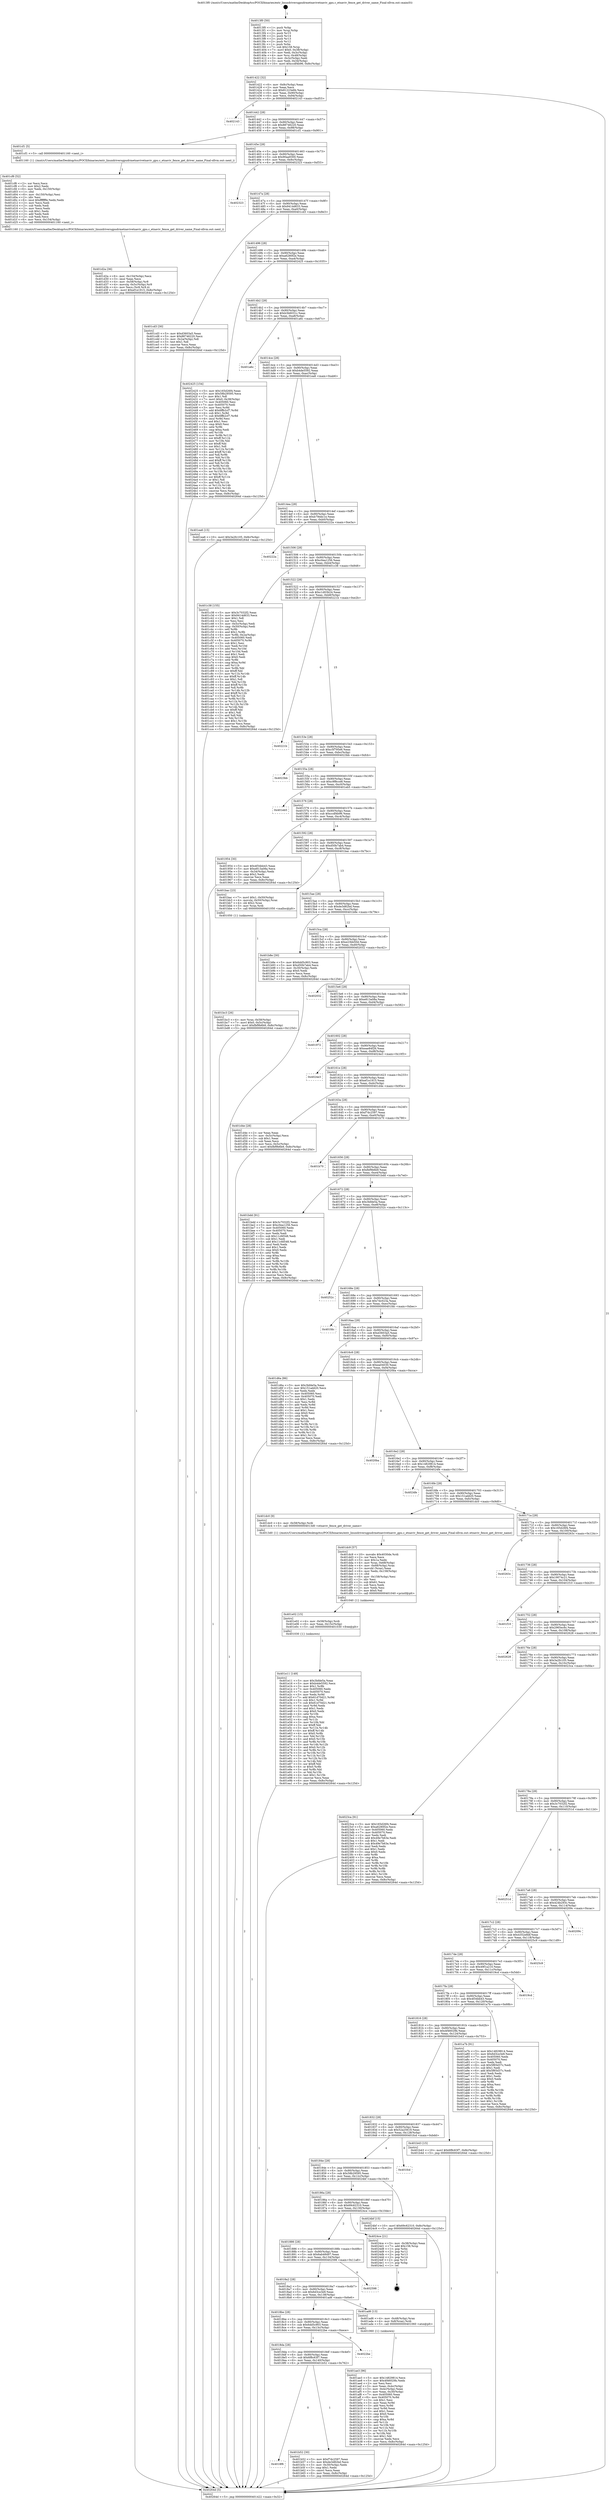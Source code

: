 digraph "0x4013f0" {
  label = "0x4013f0 (/mnt/c/Users/mathe/Desktop/tcc/POCII/binaries/extr_linuxdriversgpudrmetnavivetnaviv_gpu.c_etnaviv_fence_get_driver_name_Final-ollvm.out::main(0))"
  labelloc = "t"
  node[shape=record]

  Entry [label="",width=0.3,height=0.3,shape=circle,fillcolor=black,style=filled]
  "0x401422" [label="{
     0x401422 [32]\l
     | [instrs]\l
     &nbsp;&nbsp;0x401422 \<+6\>: mov -0x8c(%rbp),%eax\l
     &nbsp;&nbsp;0x401428 \<+2\>: mov %eax,%ecx\l
     &nbsp;&nbsp;0x40142a \<+6\>: sub $0x81223e6b,%ecx\l
     &nbsp;&nbsp;0x401430 \<+6\>: mov %eax,-0x90(%rbp)\l
     &nbsp;&nbsp;0x401436 \<+6\>: mov %ecx,-0x94(%rbp)\l
     &nbsp;&nbsp;0x40143c \<+6\>: je 0000000000402143 \<main+0xd53\>\l
  }"]
  "0x402143" [label="{
     0x402143\l
  }", style=dashed]
  "0x401442" [label="{
     0x401442 [28]\l
     | [instrs]\l
     &nbsp;&nbsp;0x401442 \<+5\>: jmp 0000000000401447 \<main+0x57\>\l
     &nbsp;&nbsp;0x401447 \<+6\>: mov -0x90(%rbp),%eax\l
     &nbsp;&nbsp;0x40144d \<+5\>: sub $0x88746220,%eax\l
     &nbsp;&nbsp;0x401452 \<+6\>: mov %eax,-0x98(%rbp)\l
     &nbsp;&nbsp;0x401458 \<+6\>: je 0000000000401cf1 \<main+0x901\>\l
  }"]
  Exit [label="",width=0.3,height=0.3,shape=circle,fillcolor=black,style=filled,peripheries=2]
  "0x401cf1" [label="{
     0x401cf1 [5]\l
     | [instrs]\l
     &nbsp;&nbsp;0x401cf1 \<+5\>: call 0000000000401160 \<next_i\>\l
     | [calls]\l
     &nbsp;&nbsp;0x401160 \{1\} (/mnt/c/Users/mathe/Desktop/tcc/POCII/binaries/extr_linuxdriversgpudrmetnavivetnaviv_gpu.c_etnaviv_fence_get_driver_name_Final-ollvm.out::next_i)\l
  }"]
  "0x40145e" [label="{
     0x40145e [28]\l
     | [instrs]\l
     &nbsp;&nbsp;0x40145e \<+5\>: jmp 0000000000401463 \<main+0x73\>\l
     &nbsp;&nbsp;0x401463 \<+6\>: mov -0x90(%rbp),%eax\l
     &nbsp;&nbsp;0x401469 \<+5\>: sub $0x90aa9300,%eax\l
     &nbsp;&nbsp;0x40146e \<+6\>: mov %eax,-0x9c(%rbp)\l
     &nbsp;&nbsp;0x401474 \<+6\>: je 0000000000402323 \<main+0xf33\>\l
  }"]
  "0x401e11" [label="{
     0x401e11 [149]\l
     | [instrs]\l
     &nbsp;&nbsp;0x401e11 \<+5\>: mov $0x3bfde5a,%eax\l
     &nbsp;&nbsp;0x401e16 \<+5\>: mov $0xb4de5592,%ecx\l
     &nbsp;&nbsp;0x401e1b \<+3\>: mov $0x1,%r8b\l
     &nbsp;&nbsp;0x401e1e \<+7\>: mov 0x405060,%edx\l
     &nbsp;&nbsp;0x401e25 \<+7\>: mov 0x405070,%esi\l
     &nbsp;&nbsp;0x401e2c \<+3\>: mov %edx,%r9d\l
     &nbsp;&nbsp;0x401e2f \<+7\>: add $0x61d70d21,%r9d\l
     &nbsp;&nbsp;0x401e36 \<+4\>: sub $0x1,%r9d\l
     &nbsp;&nbsp;0x401e3a \<+7\>: sub $0x61d70d21,%r9d\l
     &nbsp;&nbsp;0x401e41 \<+4\>: imul %r9d,%edx\l
     &nbsp;&nbsp;0x401e45 \<+3\>: and $0x1,%edx\l
     &nbsp;&nbsp;0x401e48 \<+3\>: cmp $0x0,%edx\l
     &nbsp;&nbsp;0x401e4b \<+4\>: sete %r10b\l
     &nbsp;&nbsp;0x401e4f \<+3\>: cmp $0xa,%esi\l
     &nbsp;&nbsp;0x401e52 \<+4\>: setl %r11b\l
     &nbsp;&nbsp;0x401e56 \<+3\>: mov %r10b,%bl\l
     &nbsp;&nbsp;0x401e59 \<+3\>: xor $0xff,%bl\l
     &nbsp;&nbsp;0x401e5c \<+3\>: mov %r11b,%r14b\l
     &nbsp;&nbsp;0x401e5f \<+4\>: xor $0xff,%r14b\l
     &nbsp;&nbsp;0x401e63 \<+4\>: xor $0x0,%r8b\l
     &nbsp;&nbsp;0x401e67 \<+3\>: mov %bl,%r15b\l
     &nbsp;&nbsp;0x401e6a \<+4\>: and $0x0,%r15b\l
     &nbsp;&nbsp;0x401e6e \<+3\>: and %r8b,%r10b\l
     &nbsp;&nbsp;0x401e71 \<+3\>: mov %r14b,%r12b\l
     &nbsp;&nbsp;0x401e74 \<+4\>: and $0x0,%r12b\l
     &nbsp;&nbsp;0x401e78 \<+3\>: and %r8b,%r11b\l
     &nbsp;&nbsp;0x401e7b \<+3\>: or %r10b,%r15b\l
     &nbsp;&nbsp;0x401e7e \<+3\>: or %r11b,%r12b\l
     &nbsp;&nbsp;0x401e81 \<+3\>: xor %r12b,%r15b\l
     &nbsp;&nbsp;0x401e84 \<+3\>: or %r14b,%bl\l
     &nbsp;&nbsp;0x401e87 \<+3\>: xor $0xff,%bl\l
     &nbsp;&nbsp;0x401e8a \<+4\>: or $0x0,%r8b\l
     &nbsp;&nbsp;0x401e8e \<+3\>: and %r8b,%bl\l
     &nbsp;&nbsp;0x401e91 \<+3\>: or %bl,%r15b\l
     &nbsp;&nbsp;0x401e94 \<+4\>: test $0x1,%r15b\l
     &nbsp;&nbsp;0x401e98 \<+3\>: cmovne %ecx,%eax\l
     &nbsp;&nbsp;0x401e9b \<+6\>: mov %eax,-0x8c(%rbp)\l
     &nbsp;&nbsp;0x401ea1 \<+5\>: jmp 000000000040264d \<main+0x125d\>\l
  }"]
  "0x402323" [label="{
     0x402323\l
  }", style=dashed]
  "0x40147a" [label="{
     0x40147a [28]\l
     | [instrs]\l
     &nbsp;&nbsp;0x40147a \<+5\>: jmp 000000000040147f \<main+0x8f\>\l
     &nbsp;&nbsp;0x40147f \<+6\>: mov -0x90(%rbp),%eax\l
     &nbsp;&nbsp;0x401485 \<+5\>: sub $0x9414d633,%eax\l
     &nbsp;&nbsp;0x40148a \<+6\>: mov %eax,-0xa0(%rbp)\l
     &nbsp;&nbsp;0x401490 \<+6\>: je 0000000000401cd3 \<main+0x8e3\>\l
  }"]
  "0x401e02" [label="{
     0x401e02 [15]\l
     | [instrs]\l
     &nbsp;&nbsp;0x401e02 \<+4\>: mov -0x58(%rbp),%rdi\l
     &nbsp;&nbsp;0x401e06 \<+6\>: mov %eax,-0x15c(%rbp)\l
     &nbsp;&nbsp;0x401e0c \<+5\>: call 0000000000401030 \<free@plt\>\l
     | [calls]\l
     &nbsp;&nbsp;0x401030 \{1\} (unknown)\l
  }"]
  "0x401cd3" [label="{
     0x401cd3 [30]\l
     | [instrs]\l
     &nbsp;&nbsp;0x401cd3 \<+5\>: mov $0xd3603a5,%eax\l
     &nbsp;&nbsp;0x401cd8 \<+5\>: mov $0x88746220,%ecx\l
     &nbsp;&nbsp;0x401cdd \<+3\>: mov -0x2a(%rbp),%dl\l
     &nbsp;&nbsp;0x401ce0 \<+3\>: test $0x1,%dl\l
     &nbsp;&nbsp;0x401ce3 \<+3\>: cmovne %ecx,%eax\l
     &nbsp;&nbsp;0x401ce6 \<+6\>: mov %eax,-0x8c(%rbp)\l
     &nbsp;&nbsp;0x401cec \<+5\>: jmp 000000000040264d \<main+0x125d\>\l
  }"]
  "0x401496" [label="{
     0x401496 [28]\l
     | [instrs]\l
     &nbsp;&nbsp;0x401496 \<+5\>: jmp 000000000040149b \<main+0xab\>\l
     &nbsp;&nbsp;0x40149b \<+6\>: mov -0x90(%rbp),%eax\l
     &nbsp;&nbsp;0x4014a1 \<+5\>: sub $0xa6280f2e,%eax\l
     &nbsp;&nbsp;0x4014a6 \<+6\>: mov %eax,-0xa4(%rbp)\l
     &nbsp;&nbsp;0x4014ac \<+6\>: je 0000000000402425 \<main+0x1035\>\l
  }"]
  "0x401dc9" [label="{
     0x401dc9 [57]\l
     | [instrs]\l
     &nbsp;&nbsp;0x401dc9 \<+10\>: movabs $0x4030de,%rdi\l
     &nbsp;&nbsp;0x401dd3 \<+2\>: xor %ecx,%ecx\l
     &nbsp;&nbsp;0x401dd5 \<+5\>: mov $0x1a,%edx\l
     &nbsp;&nbsp;0x401dda \<+4\>: mov %rax,-0x68(%rbp)\l
     &nbsp;&nbsp;0x401dde \<+4\>: mov -0x68(%rbp),%rax\l
     &nbsp;&nbsp;0x401de2 \<+3\>: movsbl (%rax),%eax\l
     &nbsp;&nbsp;0x401de5 \<+6\>: mov %edx,-0x158(%rbp)\l
     &nbsp;&nbsp;0x401deb \<+1\>: cltd\l
     &nbsp;&nbsp;0x401dec \<+6\>: mov -0x158(%rbp),%esi\l
     &nbsp;&nbsp;0x401df2 \<+2\>: idiv %esi\l
     &nbsp;&nbsp;0x401df4 \<+3\>: sub $0x61,%ecx\l
     &nbsp;&nbsp;0x401df7 \<+2\>: sub %ecx,%edx\l
     &nbsp;&nbsp;0x401df9 \<+2\>: mov %edx,%esi\l
     &nbsp;&nbsp;0x401dfb \<+2\>: mov $0x0,%al\l
     &nbsp;&nbsp;0x401dfd \<+5\>: call 0000000000401040 \<printf@plt\>\l
     | [calls]\l
     &nbsp;&nbsp;0x401040 \{1\} (unknown)\l
  }"]
  "0x402425" [label="{
     0x402425 [154]\l
     | [instrs]\l
     &nbsp;&nbsp;0x402425 \<+5\>: mov $0x165d26f4,%eax\l
     &nbsp;&nbsp;0x40242a \<+5\>: mov $0x58b29595,%ecx\l
     &nbsp;&nbsp;0x40242f \<+2\>: mov $0x1,%dl\l
     &nbsp;&nbsp;0x402431 \<+7\>: movl $0x0,-0x38(%rbp)\l
     &nbsp;&nbsp;0x402438 \<+7\>: mov 0x405060,%esi\l
     &nbsp;&nbsp;0x40243f \<+7\>: mov 0x405070,%edi\l
     &nbsp;&nbsp;0x402446 \<+3\>: mov %esi,%r8d\l
     &nbsp;&nbsp;0x402449 \<+7\>: add $0x6ffb2cf7,%r8d\l
     &nbsp;&nbsp;0x402450 \<+4\>: sub $0x1,%r8d\l
     &nbsp;&nbsp;0x402454 \<+7\>: sub $0x6ffb2cf7,%r8d\l
     &nbsp;&nbsp;0x40245b \<+4\>: imul %r8d,%esi\l
     &nbsp;&nbsp;0x40245f \<+3\>: and $0x1,%esi\l
     &nbsp;&nbsp;0x402462 \<+3\>: cmp $0x0,%esi\l
     &nbsp;&nbsp;0x402465 \<+4\>: sete %r9b\l
     &nbsp;&nbsp;0x402469 \<+3\>: cmp $0xa,%edi\l
     &nbsp;&nbsp;0x40246c \<+4\>: setl %r10b\l
     &nbsp;&nbsp;0x402470 \<+3\>: mov %r9b,%r11b\l
     &nbsp;&nbsp;0x402473 \<+4\>: xor $0xff,%r11b\l
     &nbsp;&nbsp;0x402477 \<+3\>: mov %r10b,%bl\l
     &nbsp;&nbsp;0x40247a \<+3\>: xor $0xff,%bl\l
     &nbsp;&nbsp;0x40247d \<+3\>: xor $0x1,%dl\l
     &nbsp;&nbsp;0x402480 \<+3\>: mov %r11b,%r14b\l
     &nbsp;&nbsp;0x402483 \<+4\>: and $0xff,%r14b\l
     &nbsp;&nbsp;0x402487 \<+3\>: and %dl,%r9b\l
     &nbsp;&nbsp;0x40248a \<+3\>: mov %bl,%r15b\l
     &nbsp;&nbsp;0x40248d \<+4\>: and $0xff,%r15b\l
     &nbsp;&nbsp;0x402491 \<+3\>: and %dl,%r10b\l
     &nbsp;&nbsp;0x402494 \<+3\>: or %r9b,%r14b\l
     &nbsp;&nbsp;0x402497 \<+3\>: or %r10b,%r15b\l
     &nbsp;&nbsp;0x40249a \<+3\>: xor %r15b,%r14b\l
     &nbsp;&nbsp;0x40249d \<+3\>: or %bl,%r11b\l
     &nbsp;&nbsp;0x4024a0 \<+4\>: xor $0xff,%r11b\l
     &nbsp;&nbsp;0x4024a4 \<+3\>: or $0x1,%dl\l
     &nbsp;&nbsp;0x4024a7 \<+3\>: and %dl,%r11b\l
     &nbsp;&nbsp;0x4024aa \<+3\>: or %r11b,%r14b\l
     &nbsp;&nbsp;0x4024ad \<+4\>: test $0x1,%r14b\l
     &nbsp;&nbsp;0x4024b1 \<+3\>: cmovne %ecx,%eax\l
     &nbsp;&nbsp;0x4024b4 \<+6\>: mov %eax,-0x8c(%rbp)\l
     &nbsp;&nbsp;0x4024ba \<+5\>: jmp 000000000040264d \<main+0x125d\>\l
  }"]
  "0x4014b2" [label="{
     0x4014b2 [28]\l
     | [instrs]\l
     &nbsp;&nbsp;0x4014b2 \<+5\>: jmp 00000000004014b7 \<main+0xc7\>\l
     &nbsp;&nbsp;0x4014b7 \<+6\>: mov -0x90(%rbp),%eax\l
     &nbsp;&nbsp;0x4014bd \<+5\>: sub $0xb3b6031c,%eax\l
     &nbsp;&nbsp;0x4014c2 \<+6\>: mov %eax,-0xa8(%rbp)\l
     &nbsp;&nbsp;0x4014c8 \<+6\>: je 0000000000401a6c \<main+0x67c\>\l
  }"]
  "0x401d2a" [label="{
     0x401d2a [36]\l
     | [instrs]\l
     &nbsp;&nbsp;0x401d2a \<+6\>: mov -0x154(%rbp),%ecx\l
     &nbsp;&nbsp;0x401d30 \<+3\>: imul %eax,%ecx\l
     &nbsp;&nbsp;0x401d33 \<+4\>: mov -0x58(%rbp),%r8\l
     &nbsp;&nbsp;0x401d37 \<+4\>: movslq -0x5c(%rbp),%r9\l
     &nbsp;&nbsp;0x401d3b \<+4\>: mov %ecx,(%r8,%r9,4)\l
     &nbsp;&nbsp;0x401d3f \<+10\>: movl $0xef1e1915,-0x8c(%rbp)\l
     &nbsp;&nbsp;0x401d49 \<+5\>: jmp 000000000040264d \<main+0x125d\>\l
  }"]
  "0x401a6c" [label="{
     0x401a6c\l
  }", style=dashed]
  "0x4014ce" [label="{
     0x4014ce [28]\l
     | [instrs]\l
     &nbsp;&nbsp;0x4014ce \<+5\>: jmp 00000000004014d3 \<main+0xe3\>\l
     &nbsp;&nbsp;0x4014d3 \<+6\>: mov -0x90(%rbp),%eax\l
     &nbsp;&nbsp;0x4014d9 \<+5\>: sub $0xb4de5592,%eax\l
     &nbsp;&nbsp;0x4014de \<+6\>: mov %eax,-0xac(%rbp)\l
     &nbsp;&nbsp;0x4014e4 \<+6\>: je 0000000000401ea6 \<main+0xab6\>\l
  }"]
  "0x401cf6" [label="{
     0x401cf6 [52]\l
     | [instrs]\l
     &nbsp;&nbsp;0x401cf6 \<+2\>: xor %ecx,%ecx\l
     &nbsp;&nbsp;0x401cf8 \<+5\>: mov $0x2,%edx\l
     &nbsp;&nbsp;0x401cfd \<+6\>: mov %edx,-0x150(%rbp)\l
     &nbsp;&nbsp;0x401d03 \<+1\>: cltd\l
     &nbsp;&nbsp;0x401d04 \<+6\>: mov -0x150(%rbp),%esi\l
     &nbsp;&nbsp;0x401d0a \<+2\>: idiv %esi\l
     &nbsp;&nbsp;0x401d0c \<+6\>: imul $0xfffffffe,%edx,%edx\l
     &nbsp;&nbsp;0x401d12 \<+2\>: mov %ecx,%edi\l
     &nbsp;&nbsp;0x401d14 \<+2\>: sub %edx,%edi\l
     &nbsp;&nbsp;0x401d16 \<+2\>: mov %ecx,%edx\l
     &nbsp;&nbsp;0x401d18 \<+3\>: sub $0x1,%edx\l
     &nbsp;&nbsp;0x401d1b \<+2\>: add %edx,%edi\l
     &nbsp;&nbsp;0x401d1d \<+2\>: sub %edi,%ecx\l
     &nbsp;&nbsp;0x401d1f \<+6\>: mov %ecx,-0x154(%rbp)\l
     &nbsp;&nbsp;0x401d25 \<+5\>: call 0000000000401160 \<next_i\>\l
     | [calls]\l
     &nbsp;&nbsp;0x401160 \{1\} (/mnt/c/Users/mathe/Desktop/tcc/POCII/binaries/extr_linuxdriversgpudrmetnavivetnaviv_gpu.c_etnaviv_fence_get_driver_name_Final-ollvm.out::next_i)\l
  }"]
  "0x401ea6" [label="{
     0x401ea6 [15]\l
     | [instrs]\l
     &nbsp;&nbsp;0x401ea6 \<+10\>: movl $0x3a2fc105,-0x8c(%rbp)\l
     &nbsp;&nbsp;0x401eb0 \<+5\>: jmp 000000000040264d \<main+0x125d\>\l
  }"]
  "0x4014ea" [label="{
     0x4014ea [28]\l
     | [instrs]\l
     &nbsp;&nbsp;0x4014ea \<+5\>: jmp 00000000004014ef \<main+0xff\>\l
     &nbsp;&nbsp;0x4014ef \<+6\>: mov -0x90(%rbp),%eax\l
     &nbsp;&nbsp;0x4014f5 \<+5\>: sub $0xb79ddc1e,%eax\l
     &nbsp;&nbsp;0x4014fa \<+6\>: mov %eax,-0xb0(%rbp)\l
     &nbsp;&nbsp;0x401500 \<+6\>: je 000000000040222a \<main+0xe3a\>\l
  }"]
  "0x401bc3" [label="{
     0x401bc3 [26]\l
     | [instrs]\l
     &nbsp;&nbsp;0x401bc3 \<+4\>: mov %rax,-0x58(%rbp)\l
     &nbsp;&nbsp;0x401bc7 \<+7\>: movl $0x0,-0x5c(%rbp)\l
     &nbsp;&nbsp;0x401bce \<+10\>: movl $0xfbf9b6b9,-0x8c(%rbp)\l
     &nbsp;&nbsp;0x401bd8 \<+5\>: jmp 000000000040264d \<main+0x125d\>\l
  }"]
  "0x40222a" [label="{
     0x40222a\l
  }", style=dashed]
  "0x401506" [label="{
     0x401506 [28]\l
     | [instrs]\l
     &nbsp;&nbsp;0x401506 \<+5\>: jmp 000000000040150b \<main+0x11b\>\l
     &nbsp;&nbsp;0x40150b \<+6\>: mov -0x90(%rbp),%eax\l
     &nbsp;&nbsp;0x401511 \<+5\>: sub $0xc0ea1256,%eax\l
     &nbsp;&nbsp;0x401516 \<+6\>: mov %eax,-0xb4(%rbp)\l
     &nbsp;&nbsp;0x40151c \<+6\>: je 0000000000401c38 \<main+0x848\>\l
  }"]
  "0x4018f6" [label="{
     0x4018f6\l
  }", style=dashed]
  "0x401c38" [label="{
     0x401c38 [155]\l
     | [instrs]\l
     &nbsp;&nbsp;0x401c38 \<+5\>: mov $0x3c7032f2,%eax\l
     &nbsp;&nbsp;0x401c3d \<+5\>: mov $0x9414d633,%ecx\l
     &nbsp;&nbsp;0x401c42 \<+2\>: mov $0x1,%dl\l
     &nbsp;&nbsp;0x401c44 \<+2\>: xor %esi,%esi\l
     &nbsp;&nbsp;0x401c46 \<+3\>: mov -0x5c(%rbp),%edi\l
     &nbsp;&nbsp;0x401c49 \<+3\>: cmp -0x50(%rbp),%edi\l
     &nbsp;&nbsp;0x401c4c \<+4\>: setl %r8b\l
     &nbsp;&nbsp;0x401c50 \<+4\>: and $0x1,%r8b\l
     &nbsp;&nbsp;0x401c54 \<+4\>: mov %r8b,-0x2a(%rbp)\l
     &nbsp;&nbsp;0x401c58 \<+7\>: mov 0x405060,%edi\l
     &nbsp;&nbsp;0x401c5f \<+8\>: mov 0x405070,%r9d\l
     &nbsp;&nbsp;0x401c67 \<+3\>: sub $0x1,%esi\l
     &nbsp;&nbsp;0x401c6a \<+3\>: mov %edi,%r10d\l
     &nbsp;&nbsp;0x401c6d \<+3\>: add %esi,%r10d\l
     &nbsp;&nbsp;0x401c70 \<+4\>: imul %r10d,%edi\l
     &nbsp;&nbsp;0x401c74 \<+3\>: and $0x1,%edi\l
     &nbsp;&nbsp;0x401c77 \<+3\>: cmp $0x0,%edi\l
     &nbsp;&nbsp;0x401c7a \<+4\>: sete %r8b\l
     &nbsp;&nbsp;0x401c7e \<+4\>: cmp $0xa,%r9d\l
     &nbsp;&nbsp;0x401c82 \<+4\>: setl %r11b\l
     &nbsp;&nbsp;0x401c86 \<+3\>: mov %r8b,%bl\l
     &nbsp;&nbsp;0x401c89 \<+3\>: xor $0xff,%bl\l
     &nbsp;&nbsp;0x401c8c \<+3\>: mov %r11b,%r14b\l
     &nbsp;&nbsp;0x401c8f \<+4\>: xor $0xff,%r14b\l
     &nbsp;&nbsp;0x401c93 \<+3\>: xor $0x1,%dl\l
     &nbsp;&nbsp;0x401c96 \<+3\>: mov %bl,%r15b\l
     &nbsp;&nbsp;0x401c99 \<+4\>: and $0xff,%r15b\l
     &nbsp;&nbsp;0x401c9d \<+3\>: and %dl,%r8b\l
     &nbsp;&nbsp;0x401ca0 \<+3\>: mov %r14b,%r12b\l
     &nbsp;&nbsp;0x401ca3 \<+4\>: and $0xff,%r12b\l
     &nbsp;&nbsp;0x401ca7 \<+3\>: and %dl,%r11b\l
     &nbsp;&nbsp;0x401caa \<+3\>: or %r8b,%r15b\l
     &nbsp;&nbsp;0x401cad \<+3\>: or %r11b,%r12b\l
     &nbsp;&nbsp;0x401cb0 \<+3\>: xor %r12b,%r15b\l
     &nbsp;&nbsp;0x401cb3 \<+3\>: or %r14b,%bl\l
     &nbsp;&nbsp;0x401cb6 \<+3\>: xor $0xff,%bl\l
     &nbsp;&nbsp;0x401cb9 \<+3\>: or $0x1,%dl\l
     &nbsp;&nbsp;0x401cbc \<+2\>: and %dl,%bl\l
     &nbsp;&nbsp;0x401cbe \<+3\>: or %bl,%r15b\l
     &nbsp;&nbsp;0x401cc1 \<+4\>: test $0x1,%r15b\l
     &nbsp;&nbsp;0x401cc5 \<+3\>: cmovne %ecx,%eax\l
     &nbsp;&nbsp;0x401cc8 \<+6\>: mov %eax,-0x8c(%rbp)\l
     &nbsp;&nbsp;0x401cce \<+5\>: jmp 000000000040264d \<main+0x125d\>\l
  }"]
  "0x401522" [label="{
     0x401522 [28]\l
     | [instrs]\l
     &nbsp;&nbsp;0x401522 \<+5\>: jmp 0000000000401527 \<main+0x137\>\l
     &nbsp;&nbsp;0x401527 \<+6\>: mov -0x90(%rbp),%eax\l
     &nbsp;&nbsp;0x40152d \<+5\>: sub $0xc1d03b24,%eax\l
     &nbsp;&nbsp;0x401532 \<+6\>: mov %eax,-0xb8(%rbp)\l
     &nbsp;&nbsp;0x401538 \<+6\>: je 000000000040221b \<main+0xe2b\>\l
  }"]
  "0x401b52" [label="{
     0x401b52 [30]\l
     | [instrs]\l
     &nbsp;&nbsp;0x401b52 \<+5\>: mov $0xf7dc2597,%eax\l
     &nbsp;&nbsp;0x401b57 \<+5\>: mov $0xde3d82bd,%ecx\l
     &nbsp;&nbsp;0x401b5c \<+3\>: mov -0x30(%rbp),%edx\l
     &nbsp;&nbsp;0x401b5f \<+3\>: cmp $0x1,%edx\l
     &nbsp;&nbsp;0x401b62 \<+3\>: cmovl %ecx,%eax\l
     &nbsp;&nbsp;0x401b65 \<+6\>: mov %eax,-0x8c(%rbp)\l
     &nbsp;&nbsp;0x401b6b \<+5\>: jmp 000000000040264d \<main+0x125d\>\l
  }"]
  "0x40221b" [label="{
     0x40221b\l
  }", style=dashed]
  "0x40153e" [label="{
     0x40153e [28]\l
     | [instrs]\l
     &nbsp;&nbsp;0x40153e \<+5\>: jmp 0000000000401543 \<main+0x153\>\l
     &nbsp;&nbsp;0x401543 \<+6\>: mov -0x90(%rbp),%eax\l
     &nbsp;&nbsp;0x401549 \<+5\>: sub $0xc5f795e6,%eax\l
     &nbsp;&nbsp;0x40154e \<+6\>: mov %eax,-0xbc(%rbp)\l
     &nbsp;&nbsp;0x401554 \<+6\>: je 00000000004023bb \<main+0xfcb\>\l
  }"]
  "0x4018da" [label="{
     0x4018da [28]\l
     | [instrs]\l
     &nbsp;&nbsp;0x4018da \<+5\>: jmp 00000000004018df \<main+0x4ef\>\l
     &nbsp;&nbsp;0x4018df \<+6\>: mov -0x90(%rbp),%eax\l
     &nbsp;&nbsp;0x4018e5 \<+5\>: sub $0x6f8c63f7,%eax\l
     &nbsp;&nbsp;0x4018ea \<+6\>: mov %eax,-0x140(%rbp)\l
     &nbsp;&nbsp;0x4018f0 \<+6\>: je 0000000000401b52 \<main+0x762\>\l
  }"]
  "0x4023bb" [label="{
     0x4023bb\l
  }", style=dashed]
  "0x40155a" [label="{
     0x40155a [28]\l
     | [instrs]\l
     &nbsp;&nbsp;0x40155a \<+5\>: jmp 000000000040155f \<main+0x16f\>\l
     &nbsp;&nbsp;0x40155f \<+6\>: mov -0x90(%rbp),%eax\l
     &nbsp;&nbsp;0x401565 \<+5\>: sub $0xc9f8cce8,%eax\l
     &nbsp;&nbsp;0x40156a \<+6\>: mov %eax,-0xc0(%rbp)\l
     &nbsp;&nbsp;0x401570 \<+6\>: je 0000000000401eb5 \<main+0xac5\>\l
  }"]
  "0x4022be" [label="{
     0x4022be\l
  }", style=dashed]
  "0x401eb5" [label="{
     0x401eb5\l
  }", style=dashed]
  "0x401576" [label="{
     0x401576 [28]\l
     | [instrs]\l
     &nbsp;&nbsp;0x401576 \<+5\>: jmp 000000000040157b \<main+0x18b\>\l
     &nbsp;&nbsp;0x40157b \<+6\>: mov -0x90(%rbp),%eax\l
     &nbsp;&nbsp;0x401581 \<+5\>: sub $0xccdf4b96,%eax\l
     &nbsp;&nbsp;0x401586 \<+6\>: mov %eax,-0xc4(%rbp)\l
     &nbsp;&nbsp;0x40158c \<+6\>: je 0000000000401954 \<main+0x564\>\l
  }"]
  "0x401ae3" [label="{
     0x401ae3 [96]\l
     | [instrs]\l
     &nbsp;&nbsp;0x401ae3 \<+5\>: mov $0x14829814,%ecx\l
     &nbsp;&nbsp;0x401ae8 \<+5\>: mov $0x4f46029b,%edx\l
     &nbsp;&nbsp;0x401aed \<+2\>: xor %esi,%esi\l
     &nbsp;&nbsp;0x401aef \<+3\>: mov %eax,-0x4c(%rbp)\l
     &nbsp;&nbsp;0x401af2 \<+3\>: mov -0x4c(%rbp),%eax\l
     &nbsp;&nbsp;0x401af5 \<+3\>: mov %eax,-0x30(%rbp)\l
     &nbsp;&nbsp;0x401af8 \<+7\>: mov 0x405060,%eax\l
     &nbsp;&nbsp;0x401aff \<+8\>: mov 0x405070,%r8d\l
     &nbsp;&nbsp;0x401b07 \<+3\>: sub $0x1,%esi\l
     &nbsp;&nbsp;0x401b0a \<+3\>: mov %eax,%r9d\l
     &nbsp;&nbsp;0x401b0d \<+3\>: add %esi,%r9d\l
     &nbsp;&nbsp;0x401b10 \<+4\>: imul %r9d,%eax\l
     &nbsp;&nbsp;0x401b14 \<+3\>: and $0x1,%eax\l
     &nbsp;&nbsp;0x401b17 \<+3\>: cmp $0x0,%eax\l
     &nbsp;&nbsp;0x401b1a \<+4\>: sete %r10b\l
     &nbsp;&nbsp;0x401b1e \<+4\>: cmp $0xa,%r8d\l
     &nbsp;&nbsp;0x401b22 \<+4\>: setl %r11b\l
     &nbsp;&nbsp;0x401b26 \<+3\>: mov %r10b,%bl\l
     &nbsp;&nbsp;0x401b29 \<+3\>: and %r11b,%bl\l
     &nbsp;&nbsp;0x401b2c \<+3\>: xor %r11b,%r10b\l
     &nbsp;&nbsp;0x401b2f \<+3\>: or %r10b,%bl\l
     &nbsp;&nbsp;0x401b32 \<+3\>: test $0x1,%bl\l
     &nbsp;&nbsp;0x401b35 \<+3\>: cmovne %edx,%ecx\l
     &nbsp;&nbsp;0x401b38 \<+6\>: mov %ecx,-0x8c(%rbp)\l
     &nbsp;&nbsp;0x401b3e \<+5\>: jmp 000000000040264d \<main+0x125d\>\l
  }"]
  "0x401954" [label="{
     0x401954 [30]\l
     | [instrs]\l
     &nbsp;&nbsp;0x401954 \<+5\>: mov $0x4f34bb43,%eax\l
     &nbsp;&nbsp;0x401959 \<+5\>: mov $0xe813a08a,%ecx\l
     &nbsp;&nbsp;0x40195e \<+3\>: mov -0x34(%rbp),%edx\l
     &nbsp;&nbsp;0x401961 \<+3\>: cmp $0x2,%edx\l
     &nbsp;&nbsp;0x401964 \<+3\>: cmovne %ecx,%eax\l
     &nbsp;&nbsp;0x401967 \<+6\>: mov %eax,-0x8c(%rbp)\l
     &nbsp;&nbsp;0x40196d \<+5\>: jmp 000000000040264d \<main+0x125d\>\l
  }"]
  "0x401592" [label="{
     0x401592 [28]\l
     | [instrs]\l
     &nbsp;&nbsp;0x401592 \<+5\>: jmp 0000000000401597 \<main+0x1a7\>\l
     &nbsp;&nbsp;0x401597 \<+6\>: mov -0x90(%rbp),%eax\l
     &nbsp;&nbsp;0x40159d \<+5\>: sub $0xd50b7ab4,%eax\l
     &nbsp;&nbsp;0x4015a2 \<+6\>: mov %eax,-0xc8(%rbp)\l
     &nbsp;&nbsp;0x4015a8 \<+6\>: je 0000000000401bac \<main+0x7bc\>\l
  }"]
  "0x40264d" [label="{
     0x40264d [5]\l
     | [instrs]\l
     &nbsp;&nbsp;0x40264d \<+5\>: jmp 0000000000401422 \<main+0x32\>\l
  }"]
  "0x4013f0" [label="{
     0x4013f0 [50]\l
     | [instrs]\l
     &nbsp;&nbsp;0x4013f0 \<+1\>: push %rbp\l
     &nbsp;&nbsp;0x4013f1 \<+3\>: mov %rsp,%rbp\l
     &nbsp;&nbsp;0x4013f4 \<+2\>: push %r15\l
     &nbsp;&nbsp;0x4013f6 \<+2\>: push %r14\l
     &nbsp;&nbsp;0x4013f8 \<+2\>: push %r13\l
     &nbsp;&nbsp;0x4013fa \<+2\>: push %r12\l
     &nbsp;&nbsp;0x4013fc \<+1\>: push %rbx\l
     &nbsp;&nbsp;0x4013fd \<+7\>: sub $0x158,%rsp\l
     &nbsp;&nbsp;0x401404 \<+7\>: movl $0x0,-0x38(%rbp)\l
     &nbsp;&nbsp;0x40140b \<+3\>: mov %edi,-0x3c(%rbp)\l
     &nbsp;&nbsp;0x40140e \<+4\>: mov %rsi,-0x48(%rbp)\l
     &nbsp;&nbsp;0x401412 \<+3\>: mov -0x3c(%rbp),%edi\l
     &nbsp;&nbsp;0x401415 \<+3\>: mov %edi,-0x34(%rbp)\l
     &nbsp;&nbsp;0x401418 \<+10\>: movl $0xccdf4b96,-0x8c(%rbp)\l
  }"]
  "0x4018be" [label="{
     0x4018be [28]\l
     | [instrs]\l
     &nbsp;&nbsp;0x4018be \<+5\>: jmp 00000000004018c3 \<main+0x4d3\>\l
     &nbsp;&nbsp;0x4018c3 \<+6\>: mov -0x90(%rbp),%eax\l
     &nbsp;&nbsp;0x4018c9 \<+5\>: sub $0x6dd5c903,%eax\l
     &nbsp;&nbsp;0x4018ce \<+6\>: mov %eax,-0x13c(%rbp)\l
     &nbsp;&nbsp;0x4018d4 \<+6\>: je 00000000004022be \<main+0xece\>\l
  }"]
  "0x401bac" [label="{
     0x401bac [23]\l
     | [instrs]\l
     &nbsp;&nbsp;0x401bac \<+7\>: movl $0x1,-0x50(%rbp)\l
     &nbsp;&nbsp;0x401bb3 \<+4\>: movslq -0x50(%rbp),%rax\l
     &nbsp;&nbsp;0x401bb7 \<+4\>: shl $0x2,%rax\l
     &nbsp;&nbsp;0x401bbb \<+3\>: mov %rax,%rdi\l
     &nbsp;&nbsp;0x401bbe \<+5\>: call 0000000000401050 \<malloc@plt\>\l
     | [calls]\l
     &nbsp;&nbsp;0x401050 \{1\} (unknown)\l
  }"]
  "0x4015ae" [label="{
     0x4015ae [28]\l
     | [instrs]\l
     &nbsp;&nbsp;0x4015ae \<+5\>: jmp 00000000004015b3 \<main+0x1c3\>\l
     &nbsp;&nbsp;0x4015b3 \<+6\>: mov -0x90(%rbp),%eax\l
     &nbsp;&nbsp;0x4015b9 \<+5\>: sub $0xde3d82bd,%eax\l
     &nbsp;&nbsp;0x4015be \<+6\>: mov %eax,-0xcc(%rbp)\l
     &nbsp;&nbsp;0x4015c4 \<+6\>: je 0000000000401b8e \<main+0x79e\>\l
  }"]
  "0x401ad6" [label="{
     0x401ad6 [13]\l
     | [instrs]\l
     &nbsp;&nbsp;0x401ad6 \<+4\>: mov -0x48(%rbp),%rax\l
     &nbsp;&nbsp;0x401ada \<+4\>: mov 0x8(%rax),%rdi\l
     &nbsp;&nbsp;0x401ade \<+5\>: call 0000000000401060 \<atoi@plt\>\l
     | [calls]\l
     &nbsp;&nbsp;0x401060 \{1\} (unknown)\l
  }"]
  "0x401b8e" [label="{
     0x401b8e [30]\l
     | [instrs]\l
     &nbsp;&nbsp;0x401b8e \<+5\>: mov $0x6dd5c903,%eax\l
     &nbsp;&nbsp;0x401b93 \<+5\>: mov $0xd50b7ab4,%ecx\l
     &nbsp;&nbsp;0x401b98 \<+3\>: mov -0x30(%rbp),%edx\l
     &nbsp;&nbsp;0x401b9b \<+3\>: cmp $0x0,%edx\l
     &nbsp;&nbsp;0x401b9e \<+3\>: cmove %ecx,%eax\l
     &nbsp;&nbsp;0x401ba1 \<+6\>: mov %eax,-0x8c(%rbp)\l
     &nbsp;&nbsp;0x401ba7 \<+5\>: jmp 000000000040264d \<main+0x125d\>\l
  }"]
  "0x4015ca" [label="{
     0x4015ca [28]\l
     | [instrs]\l
     &nbsp;&nbsp;0x4015ca \<+5\>: jmp 00000000004015cf \<main+0x1df\>\l
     &nbsp;&nbsp;0x4015cf \<+6\>: mov -0x90(%rbp),%eax\l
     &nbsp;&nbsp;0x4015d5 \<+5\>: sub $0xe23bb50d,%eax\l
     &nbsp;&nbsp;0x4015da \<+6\>: mov %eax,-0xd0(%rbp)\l
     &nbsp;&nbsp;0x4015e0 \<+6\>: je 0000000000402032 \<main+0xc42\>\l
  }"]
  "0x4018a2" [label="{
     0x4018a2 [28]\l
     | [instrs]\l
     &nbsp;&nbsp;0x4018a2 \<+5\>: jmp 00000000004018a7 \<main+0x4b7\>\l
     &nbsp;&nbsp;0x4018a7 \<+6\>: mov -0x90(%rbp),%eax\l
     &nbsp;&nbsp;0x4018ad \<+5\>: sub $0x6d3ce3e9,%eax\l
     &nbsp;&nbsp;0x4018b2 \<+6\>: mov %eax,-0x138(%rbp)\l
     &nbsp;&nbsp;0x4018b8 \<+6\>: je 0000000000401ad6 \<main+0x6e6\>\l
  }"]
  "0x402032" [label="{
     0x402032\l
  }", style=dashed]
  "0x4015e6" [label="{
     0x4015e6 [28]\l
     | [instrs]\l
     &nbsp;&nbsp;0x4015e6 \<+5\>: jmp 00000000004015eb \<main+0x1fb\>\l
     &nbsp;&nbsp;0x4015eb \<+6\>: mov -0x90(%rbp),%eax\l
     &nbsp;&nbsp;0x4015f1 \<+5\>: sub $0xe813a08a,%eax\l
     &nbsp;&nbsp;0x4015f6 \<+6\>: mov %eax,-0xd4(%rbp)\l
     &nbsp;&nbsp;0x4015fc \<+6\>: je 0000000000401972 \<main+0x582\>\l
  }"]
  "0x402598" [label="{
     0x402598\l
  }", style=dashed]
  "0x401972" [label="{
     0x401972\l
  }", style=dashed]
  "0x401602" [label="{
     0x401602 [28]\l
     | [instrs]\l
     &nbsp;&nbsp;0x401602 \<+5\>: jmp 0000000000401607 \<main+0x217\>\l
     &nbsp;&nbsp;0x401607 \<+6\>: mov -0x90(%rbp),%eax\l
     &nbsp;&nbsp;0x40160d \<+5\>: sub $0xeae84f26,%eax\l
     &nbsp;&nbsp;0x401612 \<+6\>: mov %eax,-0xd8(%rbp)\l
     &nbsp;&nbsp;0x401618 \<+6\>: je 00000000004024e3 \<main+0x10f3\>\l
  }"]
  "0x401886" [label="{
     0x401886 [28]\l
     | [instrs]\l
     &nbsp;&nbsp;0x401886 \<+5\>: jmp 000000000040188b \<main+0x49b\>\l
     &nbsp;&nbsp;0x40188b \<+6\>: mov -0x90(%rbp),%eax\l
     &nbsp;&nbsp;0x401891 \<+5\>: sub $0x6ab48497,%eax\l
     &nbsp;&nbsp;0x401896 \<+6\>: mov %eax,-0x134(%rbp)\l
     &nbsp;&nbsp;0x40189c \<+6\>: je 0000000000402598 \<main+0x11a8\>\l
  }"]
  "0x4024e3" [label="{
     0x4024e3\l
  }", style=dashed]
  "0x40161e" [label="{
     0x40161e [28]\l
     | [instrs]\l
     &nbsp;&nbsp;0x40161e \<+5\>: jmp 0000000000401623 \<main+0x233\>\l
     &nbsp;&nbsp;0x401623 \<+6\>: mov -0x90(%rbp),%eax\l
     &nbsp;&nbsp;0x401629 \<+5\>: sub $0xef1e1915,%eax\l
     &nbsp;&nbsp;0x40162e \<+6\>: mov %eax,-0xdc(%rbp)\l
     &nbsp;&nbsp;0x401634 \<+6\>: je 0000000000401d4e \<main+0x95e\>\l
  }"]
  "0x4024ce" [label="{
     0x4024ce [21]\l
     | [instrs]\l
     &nbsp;&nbsp;0x4024ce \<+3\>: mov -0x38(%rbp),%eax\l
     &nbsp;&nbsp;0x4024d1 \<+7\>: add $0x158,%rsp\l
     &nbsp;&nbsp;0x4024d8 \<+1\>: pop %rbx\l
     &nbsp;&nbsp;0x4024d9 \<+2\>: pop %r12\l
     &nbsp;&nbsp;0x4024db \<+2\>: pop %r13\l
     &nbsp;&nbsp;0x4024dd \<+2\>: pop %r14\l
     &nbsp;&nbsp;0x4024df \<+2\>: pop %r15\l
     &nbsp;&nbsp;0x4024e1 \<+1\>: pop %rbp\l
     &nbsp;&nbsp;0x4024e2 \<+1\>: ret\l
  }"]
  "0x401d4e" [label="{
     0x401d4e [28]\l
     | [instrs]\l
     &nbsp;&nbsp;0x401d4e \<+2\>: xor %eax,%eax\l
     &nbsp;&nbsp;0x401d50 \<+3\>: mov -0x5c(%rbp),%ecx\l
     &nbsp;&nbsp;0x401d53 \<+3\>: sub $0x1,%eax\l
     &nbsp;&nbsp;0x401d56 \<+2\>: sub %eax,%ecx\l
     &nbsp;&nbsp;0x401d58 \<+3\>: mov %ecx,-0x5c(%rbp)\l
     &nbsp;&nbsp;0x401d5b \<+10\>: movl $0xfbf9b6b9,-0x8c(%rbp)\l
     &nbsp;&nbsp;0x401d65 \<+5\>: jmp 000000000040264d \<main+0x125d\>\l
  }"]
  "0x40163a" [label="{
     0x40163a [28]\l
     | [instrs]\l
     &nbsp;&nbsp;0x40163a \<+5\>: jmp 000000000040163f \<main+0x24f\>\l
     &nbsp;&nbsp;0x40163f \<+6\>: mov -0x90(%rbp),%eax\l
     &nbsp;&nbsp;0x401645 \<+5\>: sub $0xf7dc2597,%eax\l
     &nbsp;&nbsp;0x40164a \<+6\>: mov %eax,-0xe0(%rbp)\l
     &nbsp;&nbsp;0x401650 \<+6\>: je 0000000000401b70 \<main+0x780\>\l
  }"]
  "0x40186a" [label="{
     0x40186a [28]\l
     | [instrs]\l
     &nbsp;&nbsp;0x40186a \<+5\>: jmp 000000000040186f \<main+0x47f\>\l
     &nbsp;&nbsp;0x40186f \<+6\>: mov -0x90(%rbp),%eax\l
     &nbsp;&nbsp;0x401875 \<+5\>: sub $0x69c62310,%eax\l
     &nbsp;&nbsp;0x40187a \<+6\>: mov %eax,-0x130(%rbp)\l
     &nbsp;&nbsp;0x401880 \<+6\>: je 00000000004024ce \<main+0x10de\>\l
  }"]
  "0x401b70" [label="{
     0x401b70\l
  }", style=dashed]
  "0x401656" [label="{
     0x401656 [28]\l
     | [instrs]\l
     &nbsp;&nbsp;0x401656 \<+5\>: jmp 000000000040165b \<main+0x26b\>\l
     &nbsp;&nbsp;0x40165b \<+6\>: mov -0x90(%rbp),%eax\l
     &nbsp;&nbsp;0x401661 \<+5\>: sub $0xfbf9b6b9,%eax\l
     &nbsp;&nbsp;0x401666 \<+6\>: mov %eax,-0xe4(%rbp)\l
     &nbsp;&nbsp;0x40166c \<+6\>: je 0000000000401bdd \<main+0x7ed\>\l
  }"]
  "0x4024bf" [label="{
     0x4024bf [15]\l
     | [instrs]\l
     &nbsp;&nbsp;0x4024bf \<+10\>: movl $0x69c62310,-0x8c(%rbp)\l
     &nbsp;&nbsp;0x4024c9 \<+5\>: jmp 000000000040264d \<main+0x125d\>\l
  }"]
  "0x401bdd" [label="{
     0x401bdd [91]\l
     | [instrs]\l
     &nbsp;&nbsp;0x401bdd \<+5\>: mov $0x3c7032f2,%eax\l
     &nbsp;&nbsp;0x401be2 \<+5\>: mov $0xc0ea1256,%ecx\l
     &nbsp;&nbsp;0x401be7 \<+7\>: mov 0x405060,%edx\l
     &nbsp;&nbsp;0x401bee \<+7\>: mov 0x405070,%esi\l
     &nbsp;&nbsp;0x401bf5 \<+2\>: mov %edx,%edi\l
     &nbsp;&nbsp;0x401bf7 \<+6\>: sub $0x11cfd548,%edi\l
     &nbsp;&nbsp;0x401bfd \<+3\>: sub $0x1,%edi\l
     &nbsp;&nbsp;0x401c00 \<+6\>: add $0x11cfd548,%edi\l
     &nbsp;&nbsp;0x401c06 \<+3\>: imul %edi,%edx\l
     &nbsp;&nbsp;0x401c09 \<+3\>: and $0x1,%edx\l
     &nbsp;&nbsp;0x401c0c \<+3\>: cmp $0x0,%edx\l
     &nbsp;&nbsp;0x401c0f \<+4\>: sete %r8b\l
     &nbsp;&nbsp;0x401c13 \<+3\>: cmp $0xa,%esi\l
     &nbsp;&nbsp;0x401c16 \<+4\>: setl %r9b\l
     &nbsp;&nbsp;0x401c1a \<+3\>: mov %r8b,%r10b\l
     &nbsp;&nbsp;0x401c1d \<+3\>: and %r9b,%r10b\l
     &nbsp;&nbsp;0x401c20 \<+3\>: xor %r9b,%r8b\l
     &nbsp;&nbsp;0x401c23 \<+3\>: or %r8b,%r10b\l
     &nbsp;&nbsp;0x401c26 \<+4\>: test $0x1,%r10b\l
     &nbsp;&nbsp;0x401c2a \<+3\>: cmovne %ecx,%eax\l
     &nbsp;&nbsp;0x401c2d \<+6\>: mov %eax,-0x8c(%rbp)\l
     &nbsp;&nbsp;0x401c33 \<+5\>: jmp 000000000040264d \<main+0x125d\>\l
  }"]
  "0x401672" [label="{
     0x401672 [28]\l
     | [instrs]\l
     &nbsp;&nbsp;0x401672 \<+5\>: jmp 0000000000401677 \<main+0x287\>\l
     &nbsp;&nbsp;0x401677 \<+6\>: mov -0x90(%rbp),%eax\l
     &nbsp;&nbsp;0x40167d \<+5\>: sub $0x3bfde5a,%eax\l
     &nbsp;&nbsp;0x401682 \<+6\>: mov %eax,-0xe8(%rbp)\l
     &nbsp;&nbsp;0x401688 \<+6\>: je 000000000040252c \<main+0x113c\>\l
  }"]
  "0x40184e" [label="{
     0x40184e [28]\l
     | [instrs]\l
     &nbsp;&nbsp;0x40184e \<+5\>: jmp 0000000000401853 \<main+0x463\>\l
     &nbsp;&nbsp;0x401853 \<+6\>: mov -0x90(%rbp),%eax\l
     &nbsp;&nbsp;0x401859 \<+5\>: sub $0x58b29595,%eax\l
     &nbsp;&nbsp;0x40185e \<+6\>: mov %eax,-0x12c(%rbp)\l
     &nbsp;&nbsp;0x401864 \<+6\>: je 00000000004024bf \<main+0x10cf\>\l
  }"]
  "0x40252c" [label="{
     0x40252c\l
  }", style=dashed]
  "0x40168e" [label="{
     0x40168e [28]\l
     | [instrs]\l
     &nbsp;&nbsp;0x40168e \<+5\>: jmp 0000000000401693 \<main+0x2a3\>\l
     &nbsp;&nbsp;0x401693 \<+6\>: mov -0x90(%rbp),%eax\l
     &nbsp;&nbsp;0x401699 \<+5\>: sub $0x7dc023a,%eax\l
     &nbsp;&nbsp;0x40169e \<+6\>: mov %eax,-0xec(%rbp)\l
     &nbsp;&nbsp;0x4016a4 \<+6\>: je 0000000000401fdc \<main+0xbec\>\l
  }"]
  "0x401fcd" [label="{
     0x401fcd\l
  }", style=dashed]
  "0x401fdc" [label="{
     0x401fdc\l
  }", style=dashed]
  "0x4016aa" [label="{
     0x4016aa [28]\l
     | [instrs]\l
     &nbsp;&nbsp;0x4016aa \<+5\>: jmp 00000000004016af \<main+0x2bf\>\l
     &nbsp;&nbsp;0x4016af \<+6\>: mov -0x90(%rbp),%eax\l
     &nbsp;&nbsp;0x4016b5 \<+5\>: sub $0xd3603a5,%eax\l
     &nbsp;&nbsp;0x4016ba \<+6\>: mov %eax,-0xf0(%rbp)\l
     &nbsp;&nbsp;0x4016c0 \<+6\>: je 0000000000401d6a \<main+0x97a\>\l
  }"]
  "0x401832" [label="{
     0x401832 [28]\l
     | [instrs]\l
     &nbsp;&nbsp;0x401832 \<+5\>: jmp 0000000000401837 \<main+0x447\>\l
     &nbsp;&nbsp;0x401837 \<+6\>: mov -0x90(%rbp),%eax\l
     &nbsp;&nbsp;0x40183d \<+5\>: sub $0x52a25619,%eax\l
     &nbsp;&nbsp;0x401842 \<+6\>: mov %eax,-0x128(%rbp)\l
     &nbsp;&nbsp;0x401848 \<+6\>: je 0000000000401fcd \<main+0xbdd\>\l
  }"]
  "0x401d6a" [label="{
     0x401d6a [86]\l
     | [instrs]\l
     &nbsp;&nbsp;0x401d6a \<+5\>: mov $0x3bfde5a,%eax\l
     &nbsp;&nbsp;0x401d6f \<+5\>: mov $0x151add20,%ecx\l
     &nbsp;&nbsp;0x401d74 \<+2\>: xor %edx,%edx\l
     &nbsp;&nbsp;0x401d76 \<+7\>: mov 0x405060,%esi\l
     &nbsp;&nbsp;0x401d7d \<+7\>: mov 0x405070,%edi\l
     &nbsp;&nbsp;0x401d84 \<+3\>: sub $0x1,%edx\l
     &nbsp;&nbsp;0x401d87 \<+3\>: mov %esi,%r8d\l
     &nbsp;&nbsp;0x401d8a \<+3\>: add %edx,%r8d\l
     &nbsp;&nbsp;0x401d8d \<+4\>: imul %r8d,%esi\l
     &nbsp;&nbsp;0x401d91 \<+3\>: and $0x1,%esi\l
     &nbsp;&nbsp;0x401d94 \<+3\>: cmp $0x0,%esi\l
     &nbsp;&nbsp;0x401d97 \<+4\>: sete %r9b\l
     &nbsp;&nbsp;0x401d9b \<+3\>: cmp $0xa,%edi\l
     &nbsp;&nbsp;0x401d9e \<+4\>: setl %r10b\l
     &nbsp;&nbsp;0x401da2 \<+3\>: mov %r9b,%r11b\l
     &nbsp;&nbsp;0x401da5 \<+3\>: and %r10b,%r11b\l
     &nbsp;&nbsp;0x401da8 \<+3\>: xor %r10b,%r9b\l
     &nbsp;&nbsp;0x401dab \<+3\>: or %r9b,%r11b\l
     &nbsp;&nbsp;0x401dae \<+4\>: test $0x1,%r11b\l
     &nbsp;&nbsp;0x401db2 \<+3\>: cmovne %ecx,%eax\l
     &nbsp;&nbsp;0x401db5 \<+6\>: mov %eax,-0x8c(%rbp)\l
     &nbsp;&nbsp;0x401dbb \<+5\>: jmp 000000000040264d \<main+0x125d\>\l
  }"]
  "0x4016c6" [label="{
     0x4016c6 [28]\l
     | [instrs]\l
     &nbsp;&nbsp;0x4016c6 \<+5\>: jmp 00000000004016cb \<main+0x2db\>\l
     &nbsp;&nbsp;0x4016cb \<+6\>: mov -0x90(%rbp),%eax\l
     &nbsp;&nbsp;0x4016d1 \<+5\>: sub $0xea04030,%eax\l
     &nbsp;&nbsp;0x4016d6 \<+6\>: mov %eax,-0xf4(%rbp)\l
     &nbsp;&nbsp;0x4016dc \<+6\>: je 00000000004020ba \<main+0xcca\>\l
  }"]
  "0x401b43" [label="{
     0x401b43 [15]\l
     | [instrs]\l
     &nbsp;&nbsp;0x401b43 \<+10\>: movl $0x6f8c63f7,-0x8c(%rbp)\l
     &nbsp;&nbsp;0x401b4d \<+5\>: jmp 000000000040264d \<main+0x125d\>\l
  }"]
  "0x4020ba" [label="{
     0x4020ba\l
  }", style=dashed]
  "0x4016e2" [label="{
     0x4016e2 [28]\l
     | [instrs]\l
     &nbsp;&nbsp;0x4016e2 \<+5\>: jmp 00000000004016e7 \<main+0x2f7\>\l
     &nbsp;&nbsp;0x4016e7 \<+6\>: mov -0x90(%rbp),%eax\l
     &nbsp;&nbsp;0x4016ed \<+5\>: sub $0x14829814,%eax\l
     &nbsp;&nbsp;0x4016f2 \<+6\>: mov %eax,-0xf8(%rbp)\l
     &nbsp;&nbsp;0x4016f8 \<+6\>: je 00000000004024fe \<main+0x110e\>\l
  }"]
  "0x401816" [label="{
     0x401816 [28]\l
     | [instrs]\l
     &nbsp;&nbsp;0x401816 \<+5\>: jmp 000000000040181b \<main+0x42b\>\l
     &nbsp;&nbsp;0x40181b \<+6\>: mov -0x90(%rbp),%eax\l
     &nbsp;&nbsp;0x401821 \<+5\>: sub $0x4f46029b,%eax\l
     &nbsp;&nbsp;0x401826 \<+6\>: mov %eax,-0x124(%rbp)\l
     &nbsp;&nbsp;0x40182c \<+6\>: je 0000000000401b43 \<main+0x753\>\l
  }"]
  "0x4024fe" [label="{
     0x4024fe\l
  }", style=dashed]
  "0x4016fe" [label="{
     0x4016fe [28]\l
     | [instrs]\l
     &nbsp;&nbsp;0x4016fe \<+5\>: jmp 0000000000401703 \<main+0x313\>\l
     &nbsp;&nbsp;0x401703 \<+6\>: mov -0x90(%rbp),%eax\l
     &nbsp;&nbsp;0x401709 \<+5\>: sub $0x151add20,%eax\l
     &nbsp;&nbsp;0x40170e \<+6\>: mov %eax,-0xfc(%rbp)\l
     &nbsp;&nbsp;0x401714 \<+6\>: je 0000000000401dc0 \<main+0x9d0\>\l
  }"]
  "0x401a7b" [label="{
     0x401a7b [91]\l
     | [instrs]\l
     &nbsp;&nbsp;0x401a7b \<+5\>: mov $0x14829814,%eax\l
     &nbsp;&nbsp;0x401a80 \<+5\>: mov $0x6d3ce3e9,%ecx\l
     &nbsp;&nbsp;0x401a85 \<+7\>: mov 0x405060,%edx\l
     &nbsp;&nbsp;0x401a8c \<+7\>: mov 0x405070,%esi\l
     &nbsp;&nbsp;0x401a93 \<+2\>: mov %edx,%edi\l
     &nbsp;&nbsp;0x401a95 \<+6\>: sub $0x5f65d37c,%edi\l
     &nbsp;&nbsp;0x401a9b \<+3\>: sub $0x1,%edi\l
     &nbsp;&nbsp;0x401a9e \<+6\>: add $0x5f65d37c,%edi\l
     &nbsp;&nbsp;0x401aa4 \<+3\>: imul %edi,%edx\l
     &nbsp;&nbsp;0x401aa7 \<+3\>: and $0x1,%edx\l
     &nbsp;&nbsp;0x401aaa \<+3\>: cmp $0x0,%edx\l
     &nbsp;&nbsp;0x401aad \<+4\>: sete %r8b\l
     &nbsp;&nbsp;0x401ab1 \<+3\>: cmp $0xa,%esi\l
     &nbsp;&nbsp;0x401ab4 \<+4\>: setl %r9b\l
     &nbsp;&nbsp;0x401ab8 \<+3\>: mov %r8b,%r10b\l
     &nbsp;&nbsp;0x401abb \<+3\>: and %r9b,%r10b\l
     &nbsp;&nbsp;0x401abe \<+3\>: xor %r9b,%r8b\l
     &nbsp;&nbsp;0x401ac1 \<+3\>: or %r8b,%r10b\l
     &nbsp;&nbsp;0x401ac4 \<+4\>: test $0x1,%r10b\l
     &nbsp;&nbsp;0x401ac8 \<+3\>: cmovne %ecx,%eax\l
     &nbsp;&nbsp;0x401acb \<+6\>: mov %eax,-0x8c(%rbp)\l
     &nbsp;&nbsp;0x401ad1 \<+5\>: jmp 000000000040264d \<main+0x125d\>\l
  }"]
  "0x401dc0" [label="{
     0x401dc0 [9]\l
     | [instrs]\l
     &nbsp;&nbsp;0x401dc0 \<+4\>: mov -0x58(%rbp),%rdi\l
     &nbsp;&nbsp;0x401dc4 \<+5\>: call 00000000004013d0 \<etnaviv_fence_get_driver_name\>\l
     | [calls]\l
     &nbsp;&nbsp;0x4013d0 \{1\} (/mnt/c/Users/mathe/Desktop/tcc/POCII/binaries/extr_linuxdriversgpudrmetnavivetnaviv_gpu.c_etnaviv_fence_get_driver_name_Final-ollvm.out::etnaviv_fence_get_driver_name)\l
  }"]
  "0x40171a" [label="{
     0x40171a [28]\l
     | [instrs]\l
     &nbsp;&nbsp;0x40171a \<+5\>: jmp 000000000040171f \<main+0x32f\>\l
     &nbsp;&nbsp;0x40171f \<+6\>: mov -0x90(%rbp),%eax\l
     &nbsp;&nbsp;0x401725 \<+5\>: sub $0x165d26f4,%eax\l
     &nbsp;&nbsp;0x40172a \<+6\>: mov %eax,-0x100(%rbp)\l
     &nbsp;&nbsp;0x401730 \<+6\>: je 000000000040263c \<main+0x124c\>\l
  }"]
  "0x4017fa" [label="{
     0x4017fa [28]\l
     | [instrs]\l
     &nbsp;&nbsp;0x4017fa \<+5\>: jmp 00000000004017ff \<main+0x40f\>\l
     &nbsp;&nbsp;0x4017ff \<+6\>: mov -0x90(%rbp),%eax\l
     &nbsp;&nbsp;0x401805 \<+5\>: sub $0x4f34bb43,%eax\l
     &nbsp;&nbsp;0x40180a \<+6\>: mov %eax,-0x120(%rbp)\l
     &nbsp;&nbsp;0x401810 \<+6\>: je 0000000000401a7b \<main+0x68b\>\l
  }"]
  "0x40263c" [label="{
     0x40263c\l
  }", style=dashed]
  "0x401736" [label="{
     0x401736 [28]\l
     | [instrs]\l
     &nbsp;&nbsp;0x401736 \<+5\>: jmp 000000000040173b \<main+0x34b\>\l
     &nbsp;&nbsp;0x40173b \<+6\>: mov -0x90(%rbp),%eax\l
     &nbsp;&nbsp;0x401741 \<+5\>: sub $0x19074c21,%eax\l
     &nbsp;&nbsp;0x401746 \<+6\>: mov %eax,-0x104(%rbp)\l
     &nbsp;&nbsp;0x40174c \<+6\>: je 0000000000401f10 \<main+0xb20\>\l
  }"]
  "0x4019cd" [label="{
     0x4019cd\l
  }", style=dashed]
  "0x401f10" [label="{
     0x401f10\l
  }", style=dashed]
  "0x401752" [label="{
     0x401752 [28]\l
     | [instrs]\l
     &nbsp;&nbsp;0x401752 \<+5\>: jmp 0000000000401757 \<main+0x367\>\l
     &nbsp;&nbsp;0x401757 \<+6\>: mov -0x90(%rbp),%eax\l
     &nbsp;&nbsp;0x40175d \<+5\>: sub $0x2965ec6c,%eax\l
     &nbsp;&nbsp;0x401762 \<+6\>: mov %eax,-0x108(%rbp)\l
     &nbsp;&nbsp;0x401768 \<+6\>: je 0000000000402628 \<main+0x1238\>\l
  }"]
  "0x4017de" [label="{
     0x4017de [28]\l
     | [instrs]\l
     &nbsp;&nbsp;0x4017de \<+5\>: jmp 00000000004017e3 \<main+0x3f3\>\l
     &nbsp;&nbsp;0x4017e3 \<+6\>: mov -0x90(%rbp),%eax\l
     &nbsp;&nbsp;0x4017e9 \<+5\>: sub $0x49f1a210,%eax\l
     &nbsp;&nbsp;0x4017ee \<+6\>: mov %eax,-0x11c(%rbp)\l
     &nbsp;&nbsp;0x4017f4 \<+6\>: je 00000000004019cd \<main+0x5dd\>\l
  }"]
  "0x402628" [label="{
     0x402628\l
  }", style=dashed]
  "0x40176e" [label="{
     0x40176e [28]\l
     | [instrs]\l
     &nbsp;&nbsp;0x40176e \<+5\>: jmp 0000000000401773 \<main+0x383\>\l
     &nbsp;&nbsp;0x401773 \<+6\>: mov -0x90(%rbp),%eax\l
     &nbsp;&nbsp;0x401779 \<+5\>: sub $0x3a2fc105,%eax\l
     &nbsp;&nbsp;0x40177e \<+6\>: mov %eax,-0x10c(%rbp)\l
     &nbsp;&nbsp;0x401784 \<+6\>: je 00000000004023ca \<main+0xfda\>\l
  }"]
  "0x4025c9" [label="{
     0x4025c9\l
  }", style=dashed]
  "0x4023ca" [label="{
     0x4023ca [91]\l
     | [instrs]\l
     &nbsp;&nbsp;0x4023ca \<+5\>: mov $0x165d26f4,%eax\l
     &nbsp;&nbsp;0x4023cf \<+5\>: mov $0xa6280f2e,%ecx\l
     &nbsp;&nbsp;0x4023d4 \<+7\>: mov 0x405060,%edx\l
     &nbsp;&nbsp;0x4023db \<+7\>: mov 0x405070,%esi\l
     &nbsp;&nbsp;0x4023e2 \<+2\>: mov %edx,%edi\l
     &nbsp;&nbsp;0x4023e4 \<+6\>: add $0x49e7b63e,%edi\l
     &nbsp;&nbsp;0x4023ea \<+3\>: sub $0x1,%edi\l
     &nbsp;&nbsp;0x4023ed \<+6\>: sub $0x49e7b63e,%edi\l
     &nbsp;&nbsp;0x4023f3 \<+3\>: imul %edi,%edx\l
     &nbsp;&nbsp;0x4023f6 \<+3\>: and $0x1,%edx\l
     &nbsp;&nbsp;0x4023f9 \<+3\>: cmp $0x0,%edx\l
     &nbsp;&nbsp;0x4023fc \<+4\>: sete %r8b\l
     &nbsp;&nbsp;0x402400 \<+3\>: cmp $0xa,%esi\l
     &nbsp;&nbsp;0x402403 \<+4\>: setl %r9b\l
     &nbsp;&nbsp;0x402407 \<+3\>: mov %r8b,%r10b\l
     &nbsp;&nbsp;0x40240a \<+3\>: and %r9b,%r10b\l
     &nbsp;&nbsp;0x40240d \<+3\>: xor %r9b,%r8b\l
     &nbsp;&nbsp;0x402410 \<+3\>: or %r8b,%r10b\l
     &nbsp;&nbsp;0x402413 \<+4\>: test $0x1,%r10b\l
     &nbsp;&nbsp;0x402417 \<+3\>: cmovne %ecx,%eax\l
     &nbsp;&nbsp;0x40241a \<+6\>: mov %eax,-0x8c(%rbp)\l
     &nbsp;&nbsp;0x402420 \<+5\>: jmp 000000000040264d \<main+0x125d\>\l
  }"]
  "0x40178a" [label="{
     0x40178a [28]\l
     | [instrs]\l
     &nbsp;&nbsp;0x40178a \<+5\>: jmp 000000000040178f \<main+0x39f\>\l
     &nbsp;&nbsp;0x40178f \<+6\>: mov -0x90(%rbp),%eax\l
     &nbsp;&nbsp;0x401795 \<+5\>: sub $0x3c7032f2,%eax\l
     &nbsp;&nbsp;0x40179a \<+6\>: mov %eax,-0x110(%rbp)\l
     &nbsp;&nbsp;0x4017a0 \<+6\>: je 000000000040251d \<main+0x112d\>\l
  }"]
  "0x4017c2" [label="{
     0x4017c2 [28]\l
     | [instrs]\l
     &nbsp;&nbsp;0x4017c2 \<+5\>: jmp 00000000004017c7 \<main+0x3d7\>\l
     &nbsp;&nbsp;0x4017c7 \<+6\>: mov -0x90(%rbp),%eax\l
     &nbsp;&nbsp;0x4017cd \<+5\>: sub $0x4352e8df,%eax\l
     &nbsp;&nbsp;0x4017d2 \<+6\>: mov %eax,-0x118(%rbp)\l
     &nbsp;&nbsp;0x4017d8 \<+6\>: je 00000000004025c9 \<main+0x11d9\>\l
  }"]
  "0x40251d" [label="{
     0x40251d\l
  }", style=dashed]
  "0x4017a6" [label="{
     0x4017a6 [28]\l
     | [instrs]\l
     &nbsp;&nbsp;0x4017a6 \<+5\>: jmp 00000000004017ab \<main+0x3bb\>\l
     &nbsp;&nbsp;0x4017ab \<+6\>: mov -0x90(%rbp),%eax\l
     &nbsp;&nbsp;0x4017b1 \<+5\>: sub $0x424b293c,%eax\l
     &nbsp;&nbsp;0x4017b6 \<+6\>: mov %eax,-0x114(%rbp)\l
     &nbsp;&nbsp;0x4017bc \<+6\>: je 000000000040209c \<main+0xcac\>\l
  }"]
  "0x40209c" [label="{
     0x40209c\l
  }", style=dashed]
  Entry -> "0x4013f0" [label=" 1"]
  "0x401422" -> "0x402143" [label=" 0"]
  "0x401422" -> "0x401442" [label=" 22"]
  "0x4024ce" -> Exit [label=" 1"]
  "0x401442" -> "0x401cf1" [label=" 1"]
  "0x401442" -> "0x40145e" [label=" 21"]
  "0x4024bf" -> "0x40264d" [label=" 1"]
  "0x40145e" -> "0x402323" [label=" 0"]
  "0x40145e" -> "0x40147a" [label=" 21"]
  "0x402425" -> "0x40264d" [label=" 1"]
  "0x40147a" -> "0x401cd3" [label=" 2"]
  "0x40147a" -> "0x401496" [label=" 19"]
  "0x4023ca" -> "0x40264d" [label=" 1"]
  "0x401496" -> "0x402425" [label=" 1"]
  "0x401496" -> "0x4014b2" [label=" 18"]
  "0x401ea6" -> "0x40264d" [label=" 1"]
  "0x4014b2" -> "0x401a6c" [label=" 0"]
  "0x4014b2" -> "0x4014ce" [label=" 18"]
  "0x401e11" -> "0x40264d" [label=" 1"]
  "0x4014ce" -> "0x401ea6" [label=" 1"]
  "0x4014ce" -> "0x4014ea" [label=" 17"]
  "0x401e02" -> "0x401e11" [label=" 1"]
  "0x4014ea" -> "0x40222a" [label=" 0"]
  "0x4014ea" -> "0x401506" [label=" 17"]
  "0x401dc9" -> "0x401e02" [label=" 1"]
  "0x401506" -> "0x401c38" [label=" 2"]
  "0x401506" -> "0x401522" [label=" 15"]
  "0x401dc0" -> "0x401dc9" [label=" 1"]
  "0x401522" -> "0x40221b" [label=" 0"]
  "0x401522" -> "0x40153e" [label=" 15"]
  "0x401d6a" -> "0x40264d" [label=" 1"]
  "0x40153e" -> "0x4023bb" [label=" 0"]
  "0x40153e" -> "0x40155a" [label=" 15"]
  "0x401d2a" -> "0x40264d" [label=" 1"]
  "0x40155a" -> "0x401eb5" [label=" 0"]
  "0x40155a" -> "0x401576" [label=" 15"]
  "0x401cf6" -> "0x401d2a" [label=" 1"]
  "0x401576" -> "0x401954" [label=" 1"]
  "0x401576" -> "0x401592" [label=" 14"]
  "0x401954" -> "0x40264d" [label=" 1"]
  "0x4013f0" -> "0x401422" [label=" 1"]
  "0x40264d" -> "0x401422" [label=" 21"]
  "0x401cd3" -> "0x40264d" [label=" 2"]
  "0x401592" -> "0x401bac" [label=" 1"]
  "0x401592" -> "0x4015ae" [label=" 13"]
  "0x401c38" -> "0x40264d" [label=" 2"]
  "0x4015ae" -> "0x401b8e" [label=" 1"]
  "0x4015ae" -> "0x4015ca" [label=" 12"]
  "0x401bdd" -> "0x40264d" [label=" 2"]
  "0x4015ca" -> "0x402032" [label=" 0"]
  "0x4015ca" -> "0x4015e6" [label=" 12"]
  "0x401bac" -> "0x401bc3" [label=" 1"]
  "0x4015e6" -> "0x401972" [label=" 0"]
  "0x4015e6" -> "0x401602" [label=" 12"]
  "0x401b8e" -> "0x40264d" [label=" 1"]
  "0x401602" -> "0x4024e3" [label=" 0"]
  "0x401602" -> "0x40161e" [label=" 12"]
  "0x4018da" -> "0x4018f6" [label=" 0"]
  "0x40161e" -> "0x401d4e" [label=" 1"]
  "0x40161e" -> "0x40163a" [label=" 11"]
  "0x4018da" -> "0x401b52" [label=" 1"]
  "0x40163a" -> "0x401b70" [label=" 0"]
  "0x40163a" -> "0x401656" [label=" 11"]
  "0x4018be" -> "0x4018da" [label=" 1"]
  "0x401656" -> "0x401bdd" [label=" 2"]
  "0x401656" -> "0x401672" [label=" 9"]
  "0x4018be" -> "0x4022be" [label=" 0"]
  "0x401672" -> "0x40252c" [label=" 0"]
  "0x401672" -> "0x40168e" [label=" 9"]
  "0x401b43" -> "0x40264d" [label=" 1"]
  "0x40168e" -> "0x401fdc" [label=" 0"]
  "0x40168e" -> "0x4016aa" [label=" 9"]
  "0x401ae3" -> "0x40264d" [label=" 1"]
  "0x4016aa" -> "0x401d6a" [label=" 1"]
  "0x4016aa" -> "0x4016c6" [label=" 8"]
  "0x4018a2" -> "0x4018be" [label=" 1"]
  "0x4016c6" -> "0x4020ba" [label=" 0"]
  "0x4016c6" -> "0x4016e2" [label=" 8"]
  "0x4018a2" -> "0x401ad6" [label=" 1"]
  "0x4016e2" -> "0x4024fe" [label=" 0"]
  "0x4016e2" -> "0x4016fe" [label=" 8"]
  "0x401886" -> "0x4018a2" [label=" 2"]
  "0x4016fe" -> "0x401dc0" [label=" 1"]
  "0x4016fe" -> "0x40171a" [label=" 7"]
  "0x401886" -> "0x402598" [label=" 0"]
  "0x40171a" -> "0x40263c" [label=" 0"]
  "0x40171a" -> "0x401736" [label=" 7"]
  "0x40186a" -> "0x401886" [label=" 2"]
  "0x401736" -> "0x401f10" [label=" 0"]
  "0x401736" -> "0x401752" [label=" 7"]
  "0x40186a" -> "0x4024ce" [label=" 1"]
  "0x401752" -> "0x402628" [label=" 0"]
  "0x401752" -> "0x40176e" [label=" 7"]
  "0x40184e" -> "0x40186a" [label=" 3"]
  "0x40176e" -> "0x4023ca" [label=" 1"]
  "0x40176e" -> "0x40178a" [label=" 6"]
  "0x40184e" -> "0x4024bf" [label=" 1"]
  "0x40178a" -> "0x40251d" [label=" 0"]
  "0x40178a" -> "0x4017a6" [label=" 6"]
  "0x401832" -> "0x40184e" [label=" 4"]
  "0x4017a6" -> "0x40209c" [label=" 0"]
  "0x4017a6" -> "0x4017c2" [label=" 6"]
  "0x401cf1" -> "0x401cf6" [label=" 1"]
  "0x4017c2" -> "0x4025c9" [label=" 0"]
  "0x4017c2" -> "0x4017de" [label=" 6"]
  "0x401d4e" -> "0x40264d" [label=" 1"]
  "0x4017de" -> "0x4019cd" [label=" 0"]
  "0x4017de" -> "0x4017fa" [label=" 6"]
  "0x401b52" -> "0x40264d" [label=" 1"]
  "0x4017fa" -> "0x401a7b" [label=" 1"]
  "0x4017fa" -> "0x401816" [label=" 5"]
  "0x401a7b" -> "0x40264d" [label=" 1"]
  "0x401bc3" -> "0x40264d" [label=" 1"]
  "0x401816" -> "0x401b43" [label=" 1"]
  "0x401816" -> "0x401832" [label=" 4"]
  "0x401ad6" -> "0x401ae3" [label=" 1"]
  "0x401832" -> "0x401fcd" [label=" 0"]
}
